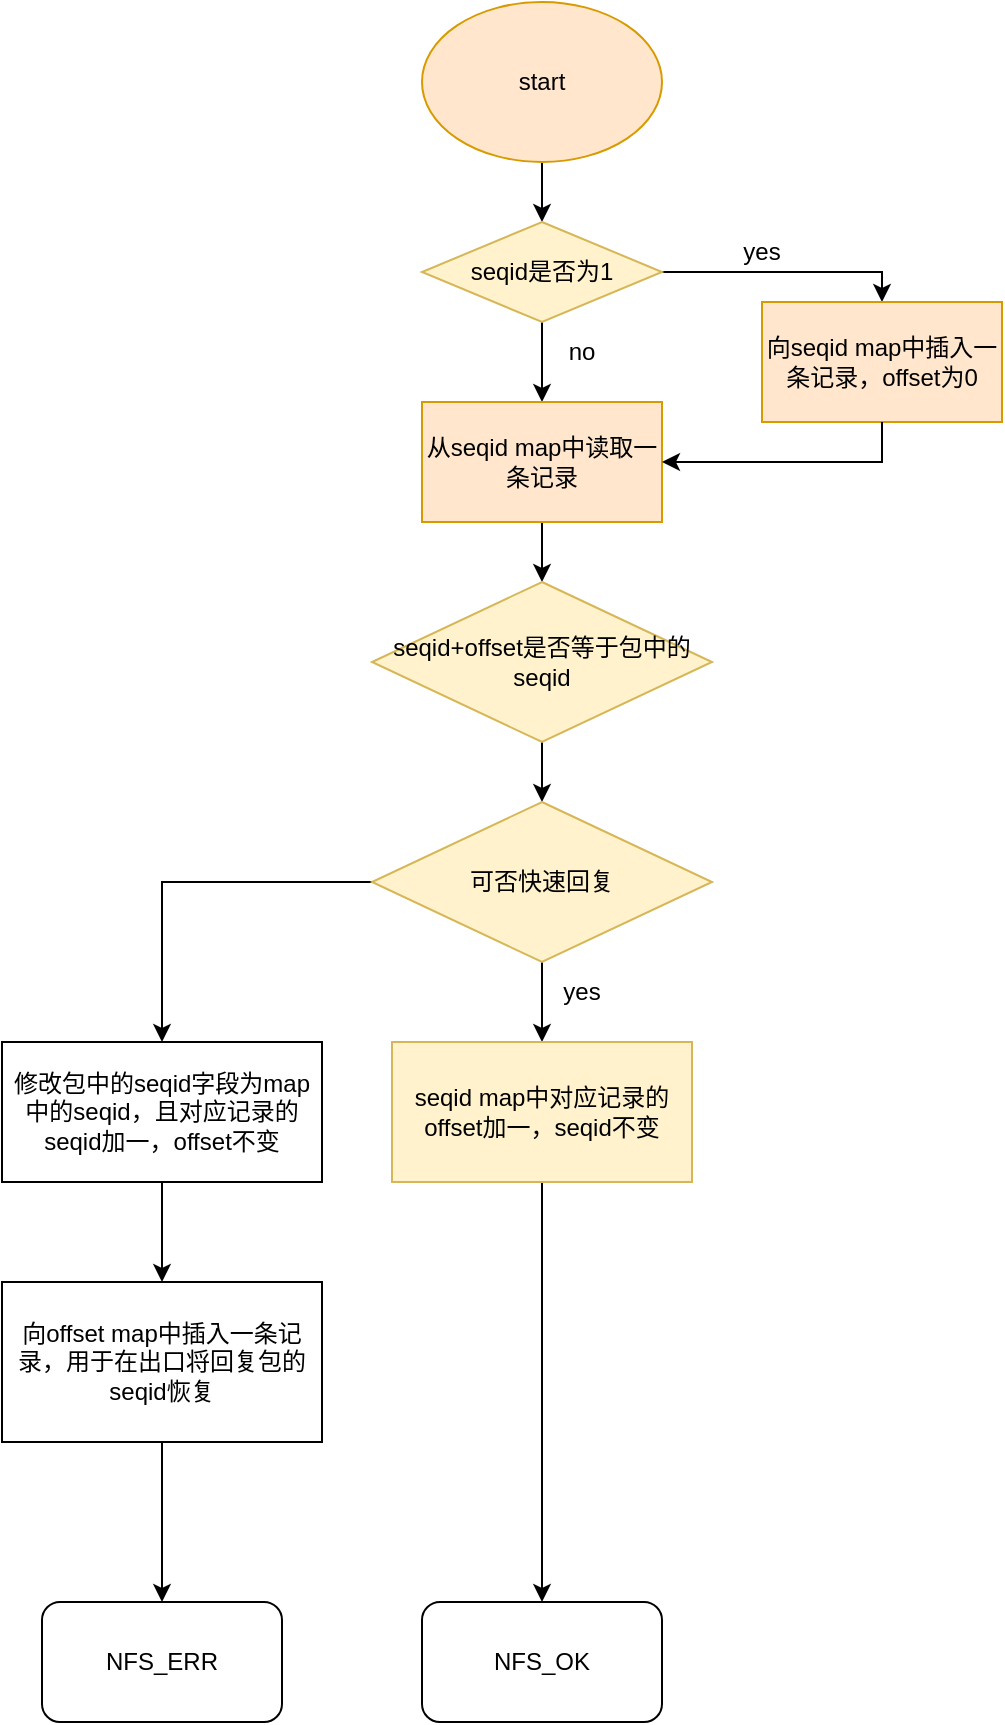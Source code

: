<mxfile version="21.6.8" type="github">
  <diagram name="第 1 页" id="gmaLLJDXZi38Se6cc1iE">
    <mxGraphModel dx="996" dy="581" grid="1" gridSize="10" guides="1" tooltips="1" connect="1" arrows="1" fold="1" page="1" pageScale="1" pageWidth="827" pageHeight="1169" math="0" shadow="0">
      <root>
        <mxCell id="0" />
        <mxCell id="1" parent="0" />
        <mxCell id="woxjMwer_bzbVby5-6Gb-3" value="" style="edgeStyle=orthogonalEdgeStyle;rounded=0;orthogonalLoop=1;jettySize=auto;html=1;" edge="1" parent="1" source="woxjMwer_bzbVby5-6Gb-1" target="woxjMwer_bzbVby5-6Gb-2">
          <mxGeometry relative="1" as="geometry" />
        </mxCell>
        <mxCell id="woxjMwer_bzbVby5-6Gb-1" value="start" style="ellipse;whiteSpace=wrap;html=1;fillColor=#ffe6cc;strokeColor=#d79b00;" vertex="1" parent="1">
          <mxGeometry x="320" y="50" width="120" height="80" as="geometry" />
        </mxCell>
        <mxCell id="woxjMwer_bzbVby5-6Gb-5" value="" style="edgeStyle=orthogonalEdgeStyle;rounded=0;orthogonalLoop=1;jettySize=auto;html=1;" edge="1" parent="1" source="woxjMwer_bzbVby5-6Gb-2" target="woxjMwer_bzbVby5-6Gb-4">
          <mxGeometry relative="1" as="geometry" />
        </mxCell>
        <mxCell id="woxjMwer_bzbVby5-6Gb-7" style="edgeStyle=orthogonalEdgeStyle;rounded=0;orthogonalLoop=1;jettySize=auto;html=1;exitX=1;exitY=0.5;exitDx=0;exitDy=0;entryX=0.5;entryY=0;entryDx=0;entryDy=0;" edge="1" parent="1" source="woxjMwer_bzbVby5-6Gb-2" target="woxjMwer_bzbVby5-6Gb-8">
          <mxGeometry relative="1" as="geometry">
            <mxPoint x="490" y="210" as="targetPoint" />
            <Array as="points">
              <mxPoint x="550" y="185" />
            </Array>
          </mxGeometry>
        </mxCell>
        <mxCell id="woxjMwer_bzbVby5-6Gb-2" value="seqid是否为1" style="rhombus;whiteSpace=wrap;html=1;fillColor=#fff2cc;strokeColor=#d6b656;" vertex="1" parent="1">
          <mxGeometry x="320" y="160" width="120" height="50" as="geometry" />
        </mxCell>
        <mxCell id="woxjMwer_bzbVby5-6Gb-12" value="" style="edgeStyle=orthogonalEdgeStyle;rounded=0;orthogonalLoop=1;jettySize=auto;html=1;" edge="1" parent="1" source="woxjMwer_bzbVby5-6Gb-4" target="woxjMwer_bzbVby5-6Gb-11">
          <mxGeometry relative="1" as="geometry" />
        </mxCell>
        <mxCell id="woxjMwer_bzbVby5-6Gb-4" value="从seqid map中读取一条记录" style="whiteSpace=wrap;html=1;fillColor=#ffe6cc;strokeColor=#d79b00;" vertex="1" parent="1">
          <mxGeometry x="320" y="250" width="120" height="60" as="geometry" />
        </mxCell>
        <mxCell id="woxjMwer_bzbVby5-6Gb-6" value="no" style="text;html=1;strokeColor=none;fillColor=none;align=center;verticalAlign=middle;whiteSpace=wrap;rounded=0;" vertex="1" parent="1">
          <mxGeometry x="370" y="210" width="60" height="30" as="geometry" />
        </mxCell>
        <mxCell id="woxjMwer_bzbVby5-6Gb-8" value="向seqid map中插入一条记录，offset为0" style="rounded=0;whiteSpace=wrap;html=1;fillColor=#ffe6cc;strokeColor=#d79b00;" vertex="1" parent="1">
          <mxGeometry x="490" y="200" width="120" height="60" as="geometry" />
        </mxCell>
        <mxCell id="woxjMwer_bzbVby5-6Gb-9" value="" style="endArrow=classic;html=1;rounded=0;entryX=1;entryY=0.5;entryDx=0;entryDy=0;exitX=0.5;exitY=1;exitDx=0;exitDy=0;" edge="1" parent="1" source="woxjMwer_bzbVby5-6Gb-8" target="woxjMwer_bzbVby5-6Gb-4">
          <mxGeometry width="50" height="50" relative="1" as="geometry">
            <mxPoint x="549.5" y="270" as="sourcePoint" />
            <mxPoint x="549.5" y="330" as="targetPoint" />
            <Array as="points">
              <mxPoint x="550" y="280" />
            </Array>
          </mxGeometry>
        </mxCell>
        <mxCell id="woxjMwer_bzbVby5-6Gb-10" value="yes" style="text;html=1;strokeColor=none;fillColor=none;align=center;verticalAlign=middle;whiteSpace=wrap;rounded=0;" vertex="1" parent="1">
          <mxGeometry x="460" y="160" width="60" height="30" as="geometry" />
        </mxCell>
        <mxCell id="woxjMwer_bzbVby5-6Gb-17" value="" style="edgeStyle=orthogonalEdgeStyle;rounded=0;orthogonalLoop=1;jettySize=auto;html=1;" edge="1" parent="1" source="woxjMwer_bzbVby5-6Gb-11" target="woxjMwer_bzbVby5-6Gb-16">
          <mxGeometry relative="1" as="geometry" />
        </mxCell>
        <mxCell id="woxjMwer_bzbVby5-6Gb-11" value="seqid+offset是否等于包中的seqid" style="rhombus;whiteSpace=wrap;html=1;fillColor=#fff2cc;strokeColor=#d6b656;" vertex="1" parent="1">
          <mxGeometry x="295" y="340" width="170" height="80" as="geometry" />
        </mxCell>
        <mxCell id="woxjMwer_bzbVby5-6Gb-15" value="NFS_ERR" style="rounded=1;whiteSpace=wrap;html=1;" vertex="1" parent="1">
          <mxGeometry x="130" y="850" width="120" height="60" as="geometry" />
        </mxCell>
        <mxCell id="woxjMwer_bzbVby5-6Gb-19" value="" style="edgeStyle=orthogonalEdgeStyle;rounded=0;orthogonalLoop=1;jettySize=auto;html=1;" edge="1" parent="1" source="woxjMwer_bzbVby5-6Gb-16" target="woxjMwer_bzbVby5-6Gb-18">
          <mxGeometry relative="1" as="geometry" />
        </mxCell>
        <mxCell id="woxjMwer_bzbVby5-6Gb-25" style="edgeStyle=orthogonalEdgeStyle;rounded=0;orthogonalLoop=1;jettySize=auto;html=1;exitX=0;exitY=0.5;exitDx=0;exitDy=0;entryX=0.5;entryY=0;entryDx=0;entryDy=0;" edge="1" parent="1" source="woxjMwer_bzbVby5-6Gb-16" target="woxjMwer_bzbVby5-6Gb-22">
          <mxGeometry relative="1" as="geometry" />
        </mxCell>
        <mxCell id="woxjMwer_bzbVby5-6Gb-16" value="可否快速回复" style="rhombus;whiteSpace=wrap;html=1;fillColor=#fff2cc;strokeColor=#d6b656;" vertex="1" parent="1">
          <mxGeometry x="295" y="450" width="170" height="80" as="geometry" />
        </mxCell>
        <mxCell id="woxjMwer_bzbVby5-6Gb-29" style="edgeStyle=orthogonalEdgeStyle;rounded=0;orthogonalLoop=1;jettySize=auto;html=1;exitX=0.5;exitY=1;exitDx=0;exitDy=0;" edge="1" parent="1" source="woxjMwer_bzbVby5-6Gb-18">
          <mxGeometry relative="1" as="geometry">
            <mxPoint x="380" y="850" as="targetPoint" />
          </mxGeometry>
        </mxCell>
        <mxCell id="woxjMwer_bzbVby5-6Gb-18" value="seqid map中对应记录的offset加一，seqid不变" style="whiteSpace=wrap;html=1;fillColor=#fff2cc;strokeColor=#d6b656;" vertex="1" parent="1">
          <mxGeometry x="305" y="570" width="150" height="70" as="geometry" />
        </mxCell>
        <mxCell id="woxjMwer_bzbVby5-6Gb-20" value="yes" style="text;html=1;strokeColor=none;fillColor=none;align=center;verticalAlign=middle;whiteSpace=wrap;rounded=0;" vertex="1" parent="1">
          <mxGeometry x="370" y="530" width="60" height="30" as="geometry" />
        </mxCell>
        <mxCell id="woxjMwer_bzbVby5-6Gb-26" style="edgeStyle=orthogonalEdgeStyle;rounded=0;orthogonalLoop=1;jettySize=auto;html=1;exitX=0.5;exitY=1;exitDx=0;exitDy=0;" edge="1" parent="1" source="woxjMwer_bzbVby5-6Gb-22">
          <mxGeometry relative="1" as="geometry">
            <mxPoint x="190" y="690" as="targetPoint" />
          </mxGeometry>
        </mxCell>
        <mxCell id="woxjMwer_bzbVby5-6Gb-22" value="修改包中的seqid字段为map中的seqid，且对应记录的seqid加一，offset不变" style="rounded=0;whiteSpace=wrap;html=1;" vertex="1" parent="1">
          <mxGeometry x="110" y="570" width="160" height="70" as="geometry" />
        </mxCell>
        <mxCell id="woxjMwer_bzbVby5-6Gb-28" style="edgeStyle=orthogonalEdgeStyle;rounded=0;orthogonalLoop=1;jettySize=auto;html=1;exitX=0.5;exitY=1;exitDx=0;exitDy=0;entryX=0.5;entryY=0;entryDx=0;entryDy=0;" edge="1" parent="1" source="woxjMwer_bzbVby5-6Gb-27" target="woxjMwer_bzbVby5-6Gb-15">
          <mxGeometry relative="1" as="geometry" />
        </mxCell>
        <mxCell id="woxjMwer_bzbVby5-6Gb-27" value="向offset map中插入一条记录，用于在出口将回复包的seqid恢复" style="rounded=0;whiteSpace=wrap;html=1;" vertex="1" parent="1">
          <mxGeometry x="110" y="690" width="160" height="80" as="geometry" />
        </mxCell>
        <mxCell id="woxjMwer_bzbVby5-6Gb-30" value="NFS_OK" style="rounded=1;whiteSpace=wrap;html=1;" vertex="1" parent="1">
          <mxGeometry x="320" y="850" width="120" height="60" as="geometry" />
        </mxCell>
      </root>
    </mxGraphModel>
  </diagram>
</mxfile>
